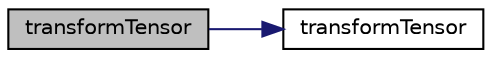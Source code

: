 digraph "transformTensor"
{
  bgcolor="transparent";
  edge [fontname="Helvetica",fontsize="10",labelfontname="Helvetica",labelfontsize="10"];
  node [fontname="Helvetica",fontsize="10",shape=record];
  rankdir="LR";
  Node1 [label="transformTensor",height=0.2,width=0.4,color="black", fillcolor="grey75", style="filled", fontcolor="black"];
  Node1 -> Node2 [color="midnightblue",fontsize="10",style="solid",fontname="Helvetica"];
  Node2 [label="transformTensor",height=0.2,width=0.4,color="black",URL="$a02503.html#a993f11b7ae744a14d9f6b3898c10e7f2",tooltip="Transform tensor field using transformation tensorField. "];
}
